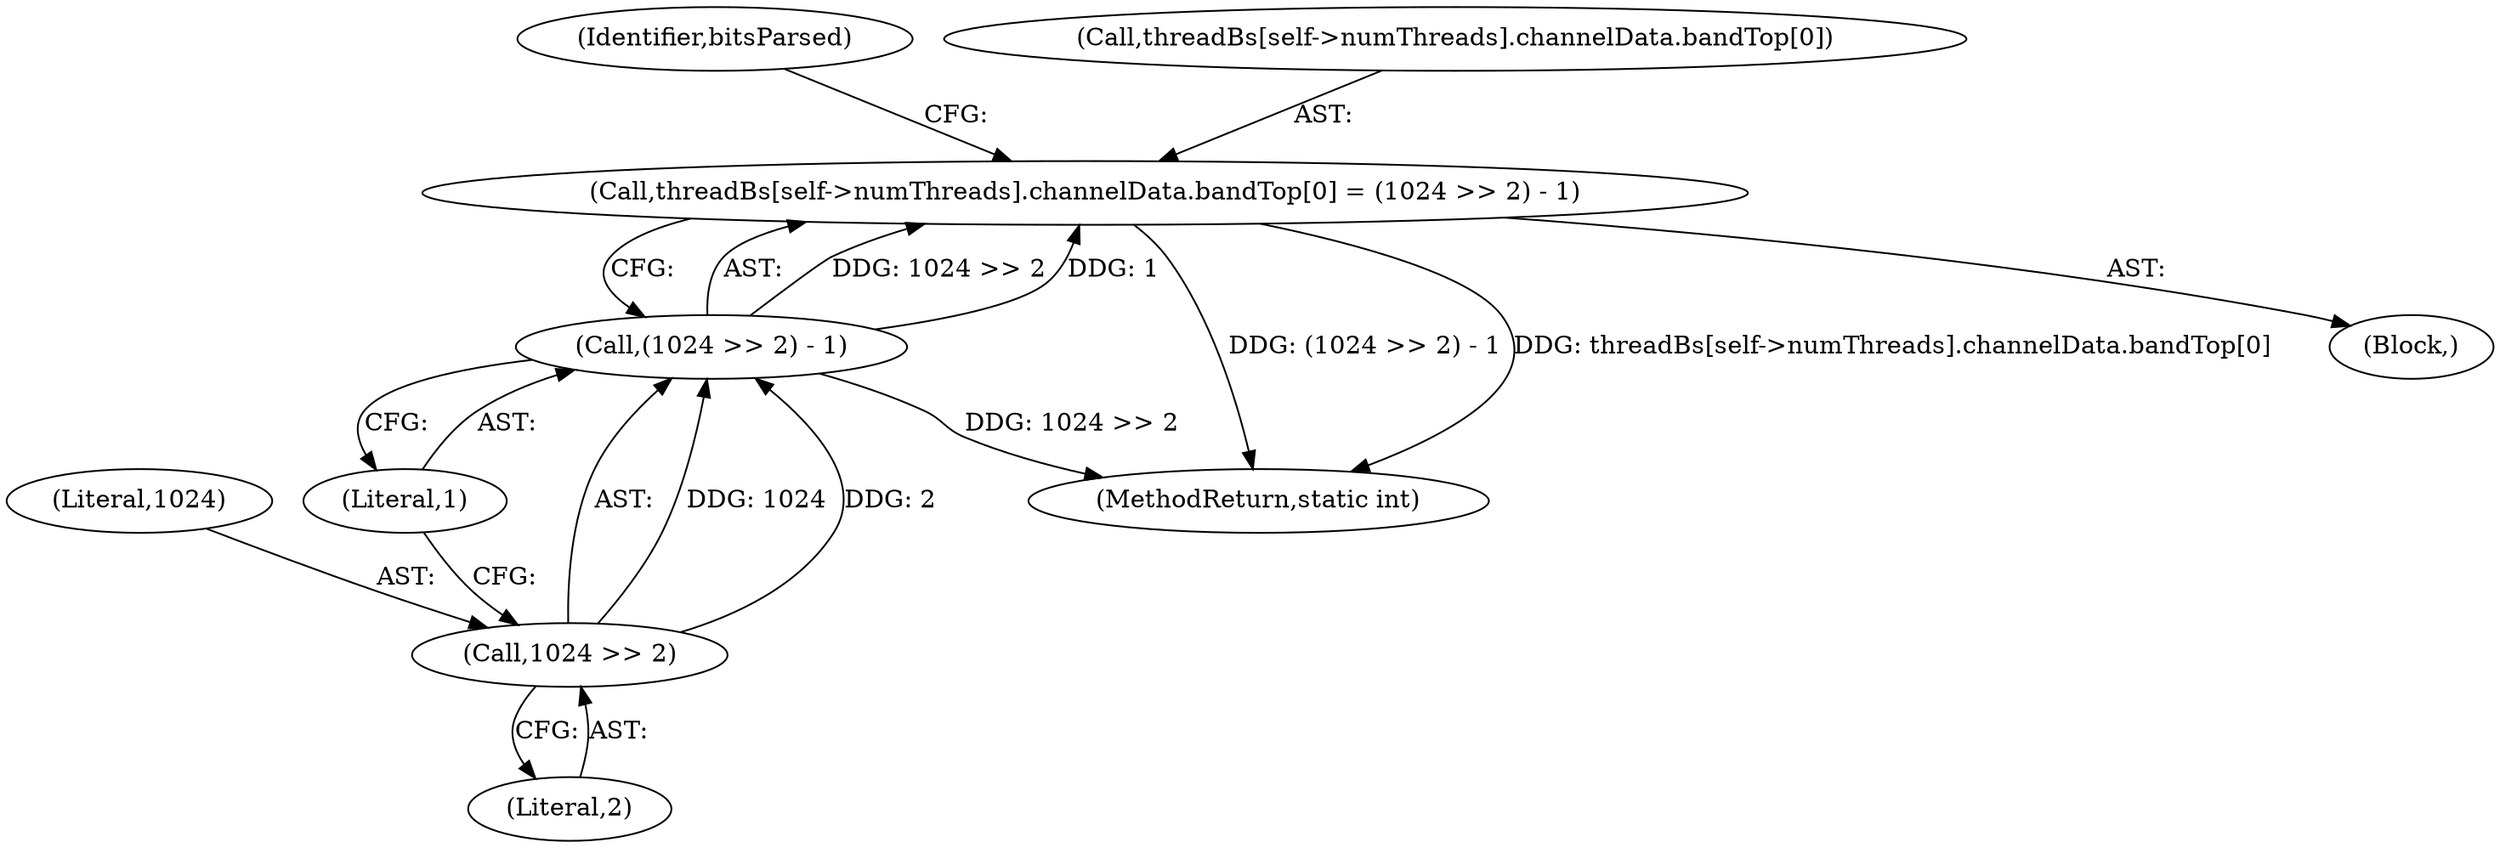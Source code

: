 digraph "0_Android_5d4405f601fa11a8955fd7611532c982420e4206@API" {
"1000198" [label="(Call,threadBs[self->numThreads].channelData.bandTop[0] = (1024 >> 2) - 1)"];
"1000210" [label="(Call,(1024 >> 2) - 1)"];
"1000211" [label="(Call,1024 >> 2)"];
"1000216" [label="(Identifier,bitsParsed)"];
"1000198" [label="(Call,threadBs[self->numThreads].channelData.bandTop[0] = (1024 >> 2) - 1)"];
"1000213" [label="(Literal,2)"];
"1000211" [label="(Call,1024 >> 2)"];
"1000210" [label="(Call,(1024 >> 2) - 1)"];
"1000214" [label="(Literal,1)"];
"1000660" [label="(MethodReturn,static int)"];
"1000212" [label="(Literal,1024)"];
"1000187" [label="(Block,)"];
"1000199" [label="(Call,threadBs[self->numThreads].channelData.bandTop[0])"];
"1000198" -> "1000187"  [label="AST: "];
"1000198" -> "1000210"  [label="CFG: "];
"1000199" -> "1000198"  [label="AST: "];
"1000210" -> "1000198"  [label="AST: "];
"1000216" -> "1000198"  [label="CFG: "];
"1000198" -> "1000660"  [label="DDG: (1024 >> 2) - 1"];
"1000198" -> "1000660"  [label="DDG: threadBs[self->numThreads].channelData.bandTop[0]"];
"1000210" -> "1000198"  [label="DDG: 1024 >> 2"];
"1000210" -> "1000198"  [label="DDG: 1"];
"1000210" -> "1000214"  [label="CFG: "];
"1000211" -> "1000210"  [label="AST: "];
"1000214" -> "1000210"  [label="AST: "];
"1000210" -> "1000660"  [label="DDG: 1024 >> 2"];
"1000211" -> "1000210"  [label="DDG: 1024"];
"1000211" -> "1000210"  [label="DDG: 2"];
"1000211" -> "1000213"  [label="CFG: "];
"1000212" -> "1000211"  [label="AST: "];
"1000213" -> "1000211"  [label="AST: "];
"1000214" -> "1000211"  [label="CFG: "];
}
